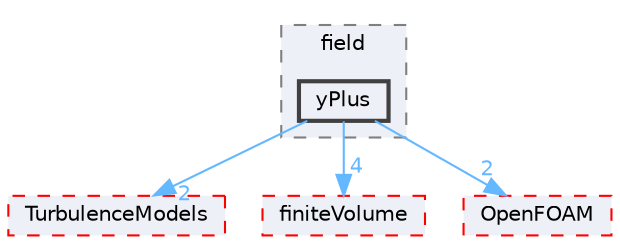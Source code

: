 digraph "src/functionObjects/field/yPlus"
{
 // LATEX_PDF_SIZE
  bgcolor="transparent";
  edge [fontname=Helvetica,fontsize=10,labelfontname=Helvetica,labelfontsize=10];
  node [fontname=Helvetica,fontsize=10,shape=box,height=0.2,width=0.4];
  compound=true
  subgraph clusterdir_bae024cac12ddc6733a616261920a91f {
    graph [ bgcolor="#edf0f7", pencolor="grey50", label="field", fontname=Helvetica,fontsize=10 style="filled,dashed", URL="dir_bae024cac12ddc6733a616261920a91f.html",tooltip=""]
  dir_b127ce23a592a1cf8bfa9be489f9fbe6 [label="yPlus", fillcolor="#edf0f7", color="grey25", style="filled,bold", URL="dir_b127ce23a592a1cf8bfa9be489f9fbe6.html",tooltip=""];
  }
  dir_1eda626aeac0f0ad2848c36acaa5d501 [label="TurbulenceModels", fillcolor="#edf0f7", color="red", style="filled,dashed", URL="dir_1eda626aeac0f0ad2848c36acaa5d501.html",tooltip=""];
  dir_9bd15774b555cf7259a6fa18f99fe99b [label="finiteVolume", fillcolor="#edf0f7", color="red", style="filled,dashed", URL="dir_9bd15774b555cf7259a6fa18f99fe99b.html",tooltip=""];
  dir_c5473ff19b20e6ec4dfe5c310b3778a8 [label="OpenFOAM", fillcolor="#edf0f7", color="red", style="filled,dashed", URL="dir_c5473ff19b20e6ec4dfe5c310b3778a8.html",tooltip=""];
  dir_b127ce23a592a1cf8bfa9be489f9fbe6->dir_1eda626aeac0f0ad2848c36acaa5d501 [headlabel="2", labeldistance=1.5 headhref="dir_004446_004143.html" href="dir_004446_004143.html" color="steelblue1" fontcolor="steelblue1"];
  dir_b127ce23a592a1cf8bfa9be489f9fbe6->dir_9bd15774b555cf7259a6fa18f99fe99b [headlabel="4", labeldistance=1.5 headhref="dir_004446_001387.html" href="dir_004446_001387.html" color="steelblue1" fontcolor="steelblue1"];
  dir_b127ce23a592a1cf8bfa9be489f9fbe6->dir_c5473ff19b20e6ec4dfe5c310b3778a8 [headlabel="2", labeldistance=1.5 headhref="dir_004446_002695.html" href="dir_004446_002695.html" color="steelblue1" fontcolor="steelblue1"];
}
